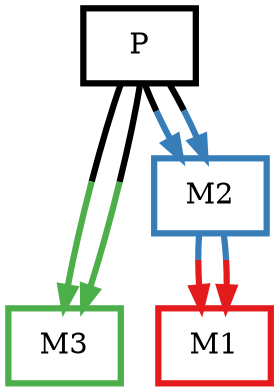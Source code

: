 digraph barS {
	{
		rank=same
	0 [shape=box,penwidth=3,colorscheme=set19,color=0,label="P"]
	}
	{
		rank=same
		3 [shape=box,penwidth=3,colorscheme=set19,color=3,label="M3"]
		1 [shape=box,penwidth=3,colorscheme=set19,color=1,label="M1"]
	}
	2 [shape=box,penwidth=3,colorscheme=set19,color=2,label="M2"]
	2 -> 1 [penwidth=3,colorscheme=set19,color="2;0.5:1"]
	2 -> 1 [penwidth=3,colorscheme=set19,color="2;0.5:1"]
	0 -> 3 [penwidth=3,colorscheme=set19,color="0;0.5:3"]
	0 -> 3 [penwidth=3,colorscheme=set19,color="0;0.5:3"]
	0 -> 2 [penwidth=3,colorscheme=set19,color="0;0.5:2"]
	0 -> 2 [penwidth=3,colorscheme=set19,color="0;0.5:2"]
}
